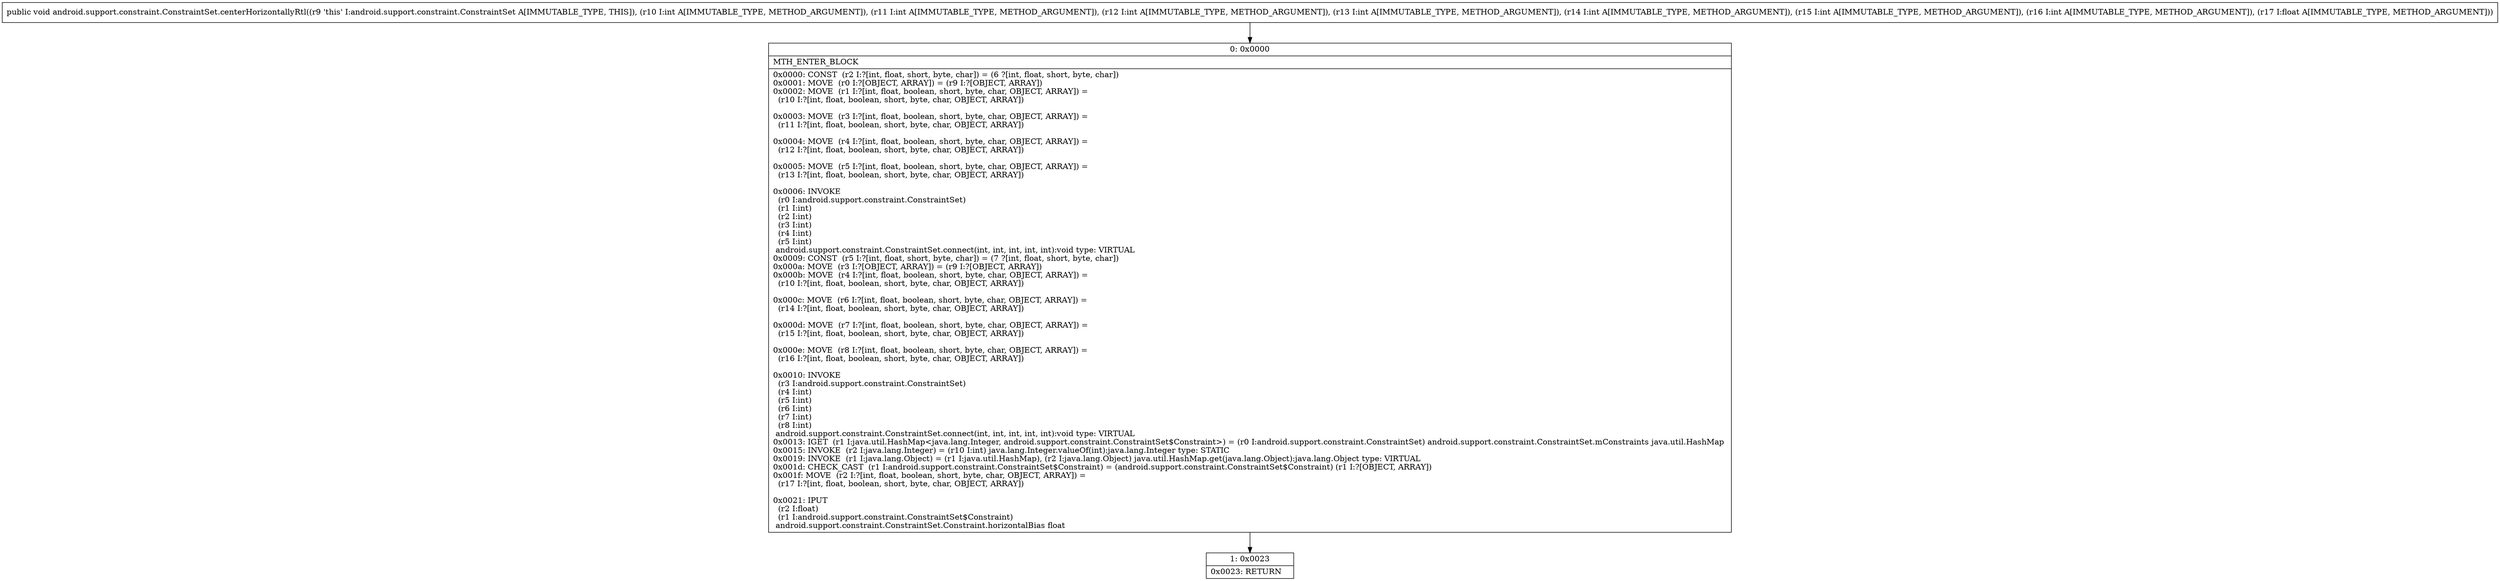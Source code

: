 digraph "CFG forandroid.support.constraint.ConstraintSet.centerHorizontallyRtl(IIIIIIIF)V" {
Node_0 [shape=record,label="{0\:\ 0x0000|MTH_ENTER_BLOCK\l|0x0000: CONST  (r2 I:?[int, float, short, byte, char]) = (6 ?[int, float, short, byte, char]) \l0x0001: MOVE  (r0 I:?[OBJECT, ARRAY]) = (r9 I:?[OBJECT, ARRAY]) \l0x0002: MOVE  (r1 I:?[int, float, boolean, short, byte, char, OBJECT, ARRAY]) = \l  (r10 I:?[int, float, boolean, short, byte, char, OBJECT, ARRAY])\l \l0x0003: MOVE  (r3 I:?[int, float, boolean, short, byte, char, OBJECT, ARRAY]) = \l  (r11 I:?[int, float, boolean, short, byte, char, OBJECT, ARRAY])\l \l0x0004: MOVE  (r4 I:?[int, float, boolean, short, byte, char, OBJECT, ARRAY]) = \l  (r12 I:?[int, float, boolean, short, byte, char, OBJECT, ARRAY])\l \l0x0005: MOVE  (r5 I:?[int, float, boolean, short, byte, char, OBJECT, ARRAY]) = \l  (r13 I:?[int, float, boolean, short, byte, char, OBJECT, ARRAY])\l \l0x0006: INVOKE  \l  (r0 I:android.support.constraint.ConstraintSet)\l  (r1 I:int)\l  (r2 I:int)\l  (r3 I:int)\l  (r4 I:int)\l  (r5 I:int)\l android.support.constraint.ConstraintSet.connect(int, int, int, int, int):void type: VIRTUAL \l0x0009: CONST  (r5 I:?[int, float, short, byte, char]) = (7 ?[int, float, short, byte, char]) \l0x000a: MOVE  (r3 I:?[OBJECT, ARRAY]) = (r9 I:?[OBJECT, ARRAY]) \l0x000b: MOVE  (r4 I:?[int, float, boolean, short, byte, char, OBJECT, ARRAY]) = \l  (r10 I:?[int, float, boolean, short, byte, char, OBJECT, ARRAY])\l \l0x000c: MOVE  (r6 I:?[int, float, boolean, short, byte, char, OBJECT, ARRAY]) = \l  (r14 I:?[int, float, boolean, short, byte, char, OBJECT, ARRAY])\l \l0x000d: MOVE  (r7 I:?[int, float, boolean, short, byte, char, OBJECT, ARRAY]) = \l  (r15 I:?[int, float, boolean, short, byte, char, OBJECT, ARRAY])\l \l0x000e: MOVE  (r8 I:?[int, float, boolean, short, byte, char, OBJECT, ARRAY]) = \l  (r16 I:?[int, float, boolean, short, byte, char, OBJECT, ARRAY])\l \l0x0010: INVOKE  \l  (r3 I:android.support.constraint.ConstraintSet)\l  (r4 I:int)\l  (r5 I:int)\l  (r6 I:int)\l  (r7 I:int)\l  (r8 I:int)\l android.support.constraint.ConstraintSet.connect(int, int, int, int, int):void type: VIRTUAL \l0x0013: IGET  (r1 I:java.util.HashMap\<java.lang.Integer, android.support.constraint.ConstraintSet$Constraint\>) = (r0 I:android.support.constraint.ConstraintSet) android.support.constraint.ConstraintSet.mConstraints java.util.HashMap \l0x0015: INVOKE  (r2 I:java.lang.Integer) = (r10 I:int) java.lang.Integer.valueOf(int):java.lang.Integer type: STATIC \l0x0019: INVOKE  (r1 I:java.lang.Object) = (r1 I:java.util.HashMap), (r2 I:java.lang.Object) java.util.HashMap.get(java.lang.Object):java.lang.Object type: VIRTUAL \l0x001d: CHECK_CAST  (r1 I:android.support.constraint.ConstraintSet$Constraint) = (android.support.constraint.ConstraintSet$Constraint) (r1 I:?[OBJECT, ARRAY]) \l0x001f: MOVE  (r2 I:?[int, float, boolean, short, byte, char, OBJECT, ARRAY]) = \l  (r17 I:?[int, float, boolean, short, byte, char, OBJECT, ARRAY])\l \l0x0021: IPUT  \l  (r2 I:float)\l  (r1 I:android.support.constraint.ConstraintSet$Constraint)\l android.support.constraint.ConstraintSet.Constraint.horizontalBias float \l}"];
Node_1 [shape=record,label="{1\:\ 0x0023|0x0023: RETURN   \l}"];
MethodNode[shape=record,label="{public void android.support.constraint.ConstraintSet.centerHorizontallyRtl((r9 'this' I:android.support.constraint.ConstraintSet A[IMMUTABLE_TYPE, THIS]), (r10 I:int A[IMMUTABLE_TYPE, METHOD_ARGUMENT]), (r11 I:int A[IMMUTABLE_TYPE, METHOD_ARGUMENT]), (r12 I:int A[IMMUTABLE_TYPE, METHOD_ARGUMENT]), (r13 I:int A[IMMUTABLE_TYPE, METHOD_ARGUMENT]), (r14 I:int A[IMMUTABLE_TYPE, METHOD_ARGUMENT]), (r15 I:int A[IMMUTABLE_TYPE, METHOD_ARGUMENT]), (r16 I:int A[IMMUTABLE_TYPE, METHOD_ARGUMENT]), (r17 I:float A[IMMUTABLE_TYPE, METHOD_ARGUMENT])) }"];
MethodNode -> Node_0;
Node_0 -> Node_1;
}

